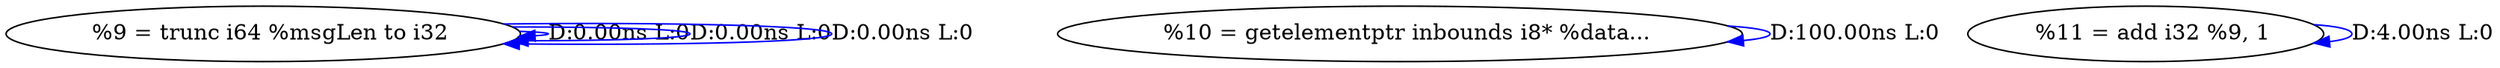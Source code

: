 digraph {
Node0x3f8f1f0[label="  %9 = trunc i64 %msgLen to i32"];
Node0x3f8f1f0 -> Node0x3f8f1f0[label="D:0.00ns L:0",color=blue];
Node0x3f8f1f0 -> Node0x3f8f1f0[label="D:0.00ns L:0",color=blue];
Node0x3f8f1f0 -> Node0x3f8f1f0[label="D:0.00ns L:0",color=blue];
Node0x3f8f2d0[label="  %10 = getelementptr inbounds i8* %data..."];
Node0x3f8f2d0 -> Node0x3f8f2d0[label="D:100.00ns L:0",color=blue];
Node0x3f8f490[label="  %11 = add i32 %9, 1"];
Node0x3f8f490 -> Node0x3f8f490[label="D:4.00ns L:0",color=blue];
}
